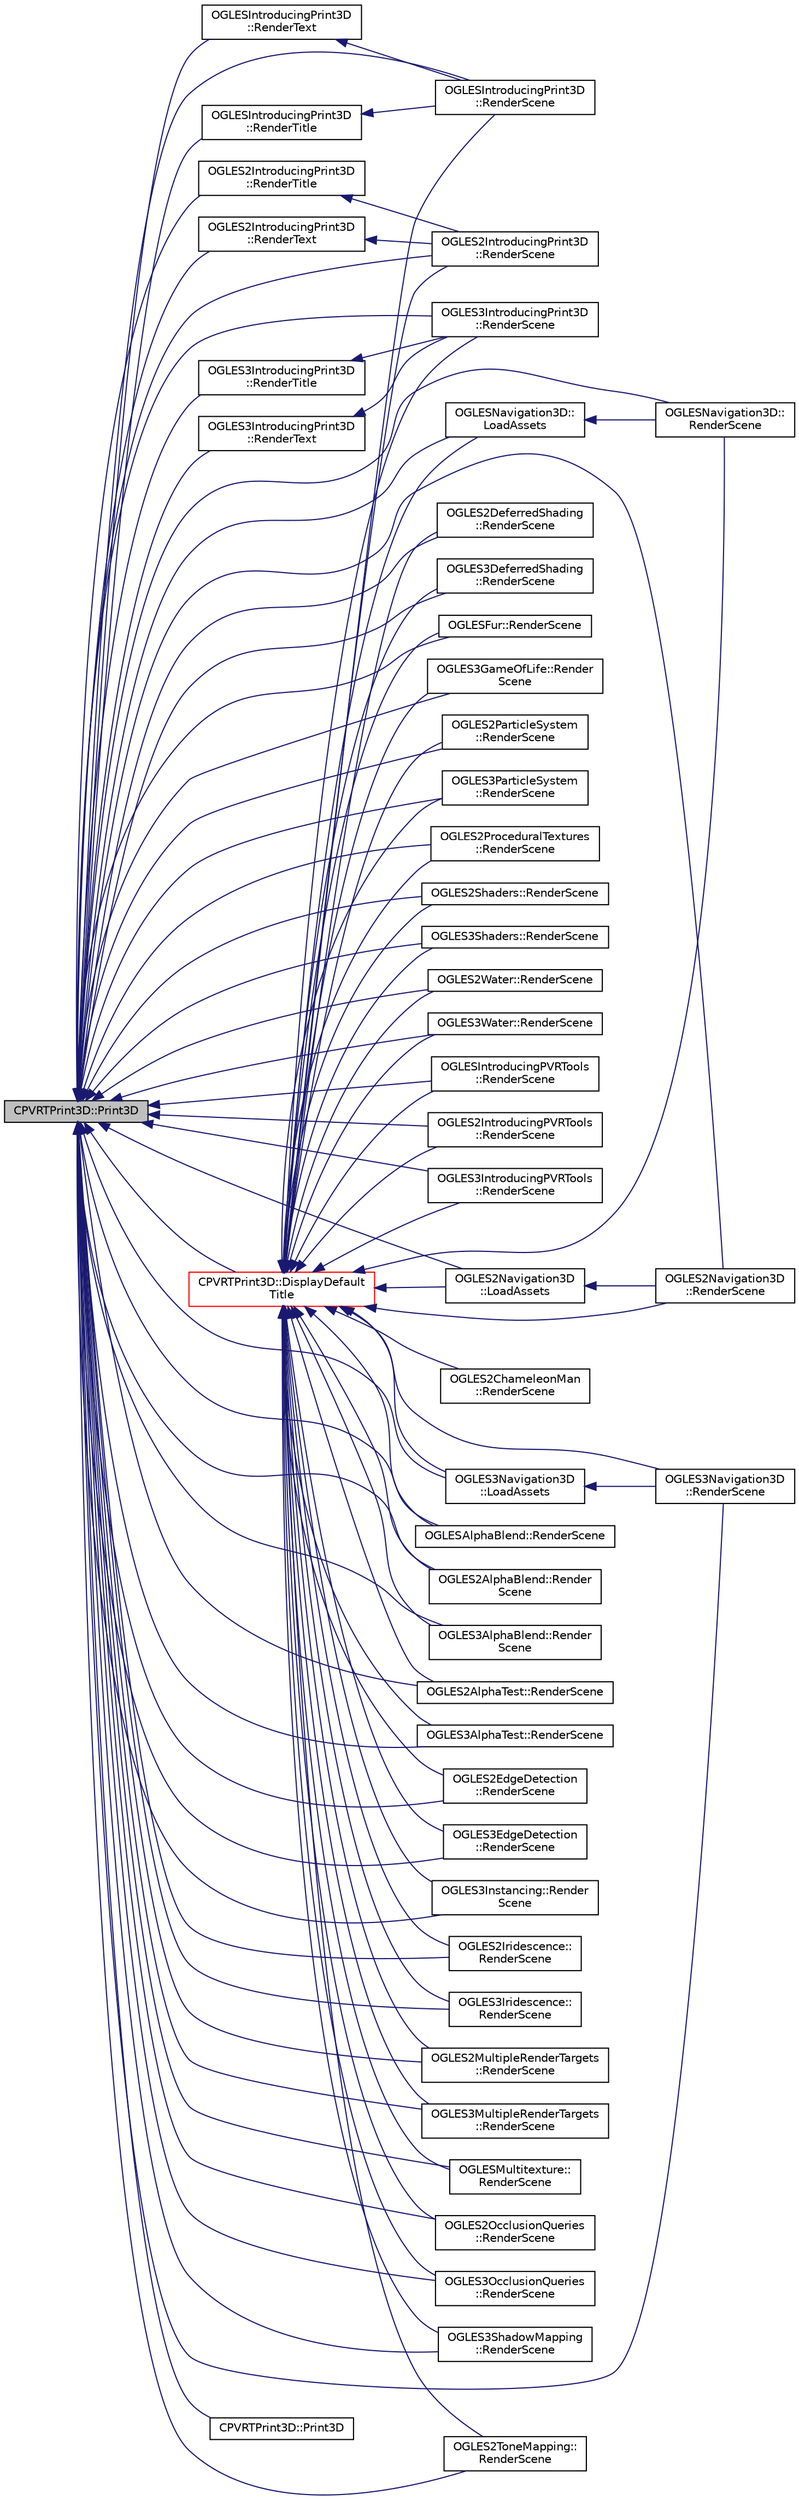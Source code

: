 digraph "CPVRTPrint3D::Print3D"
{
  edge [fontname="Helvetica",fontsize="10",labelfontname="Helvetica",labelfontsize="10"];
  node [fontname="Helvetica",fontsize="10",shape=record];
  rankdir="LR";
  Node1 [label="CPVRTPrint3D::Print3D",height=0.2,width=0.4,color="black", fillcolor="grey75", style="filled", fontcolor="black"];
  Node1 -> Node2 [dir="back",color="midnightblue",fontsize="10",style="solid"];
  Node2 [label="OGLES2DeferredShading\l::RenderScene",height=0.2,width=0.4,color="black", fillcolor="white", style="filled",URL="$class_o_g_l_e_s2_deferred_shading.html#aa5fb331badd65785c52334fadbbdf3b8"];
  Node1 -> Node3 [dir="back",color="midnightblue",fontsize="10",style="solid"];
  Node3 [label="OGLES3DeferredShading\l::RenderScene",height=0.2,width=0.4,color="black", fillcolor="white", style="filled",URL="$class_o_g_l_e_s3_deferred_shading.html#a65b2f29d4627953888de63c1052852f5"];
  Node1 -> Node4 [dir="back",color="midnightblue",fontsize="10",style="solid"];
  Node4 [label="OGLESFur::RenderScene",height=0.2,width=0.4,color="black", fillcolor="white", style="filled",URL="$class_o_g_l_e_s_fur.html#a48afd2a178887b797e9fc6a5948286d9"];
  Node1 -> Node5 [dir="back",color="midnightblue",fontsize="10",style="solid"];
  Node5 [label="OGLES3GameOfLife::Render\lScene",height=0.2,width=0.4,color="black", fillcolor="white", style="filled",URL="$class_o_g_l_e_s3_game_of_life.html#ab85eed0bf61f4f697382b5d9175ded6c"];
  Node1 -> Node6 [dir="back",color="midnightblue",fontsize="10",style="solid"];
  Node6 [label="OGLESNavigation3D::\lLoadAssets",height=0.2,width=0.4,color="black", fillcolor="white", style="filled",URL="$class_o_g_l_e_s_navigation3_d.html#a074cf37f2ce799f5110126e43b7f81ea"];
  Node6 -> Node7 [dir="back",color="midnightblue",fontsize="10",style="solid"];
  Node7 [label="OGLESNavigation3D::\lRenderScene",height=0.2,width=0.4,color="black", fillcolor="white", style="filled",URL="$class_o_g_l_e_s_navigation3_d.html#a11efe99292758062efe901fb67d54f02"];
  Node1 -> Node7 [dir="back",color="midnightblue",fontsize="10",style="solid"];
  Node1 -> Node8 [dir="back",color="midnightblue",fontsize="10",style="solid"];
  Node8 [label="OGLES2Navigation3D\l::LoadAssets",height=0.2,width=0.4,color="black", fillcolor="white", style="filled",URL="$class_o_g_l_e_s2_navigation3_d.html#a44021b8be24e6c6a2e1b5a1a8394fe8e"];
  Node8 -> Node9 [dir="back",color="midnightblue",fontsize="10",style="solid"];
  Node9 [label="OGLES2Navigation3D\l::RenderScene",height=0.2,width=0.4,color="black", fillcolor="white", style="filled",URL="$class_o_g_l_e_s2_navigation3_d.html#ac5ad07593faf0e16244b602626d2be3c"];
  Node1 -> Node9 [dir="back",color="midnightblue",fontsize="10",style="solid"];
  Node1 -> Node10 [dir="back",color="midnightblue",fontsize="10",style="solid"];
  Node10 [label="OGLES3Navigation3D\l::LoadAssets",height=0.2,width=0.4,color="black", fillcolor="white", style="filled",URL="$class_o_g_l_e_s3_navigation3_d.html#a74e35de3032850cd4ef7a42786ce75fb"];
  Node10 -> Node11 [dir="back",color="midnightblue",fontsize="10",style="solid"];
  Node11 [label="OGLES3Navigation3D\l::RenderScene",height=0.2,width=0.4,color="black", fillcolor="white", style="filled",URL="$class_o_g_l_e_s3_navigation3_d.html#ad5664c9d3cb07fe1ef321a9ebd4777d9"];
  Node1 -> Node11 [dir="back",color="midnightblue",fontsize="10",style="solid"];
  Node1 -> Node12 [dir="back",color="midnightblue",fontsize="10",style="solid"];
  Node12 [label="OGLES2ParticleSystem\l::RenderScene",height=0.2,width=0.4,color="black", fillcolor="white", style="filled",URL="$class_o_g_l_e_s2_particle_system.html#a39b3c65321ed741ee0f6ec1811bdd707"];
  Node1 -> Node13 [dir="back",color="midnightblue",fontsize="10",style="solid"];
  Node13 [label="OGLES3ParticleSystem\l::RenderScene",height=0.2,width=0.4,color="black", fillcolor="white", style="filled",URL="$class_o_g_l_e_s3_particle_system.html#a4d0c7f4a55fa75fd6348c6ceea906751"];
  Node1 -> Node14 [dir="back",color="midnightblue",fontsize="10",style="solid"];
  Node14 [label="OGLES2ProceduralTextures\l::RenderScene",height=0.2,width=0.4,color="black", fillcolor="white", style="filled",URL="$class_o_g_l_e_s2_procedural_textures.html#a2b52f9799929158aa92c72d7d99984d4"];
  Node1 -> Node15 [dir="back",color="midnightblue",fontsize="10",style="solid"];
  Node15 [label="OGLES2Shaders::RenderScene",height=0.2,width=0.4,color="black", fillcolor="white", style="filled",URL="$class_o_g_l_e_s2_shaders.html#a7c7cd5b91ea56316917f83c04cd88eb5"];
  Node1 -> Node16 [dir="back",color="midnightblue",fontsize="10",style="solid"];
  Node16 [label="OGLES3Shaders::RenderScene",height=0.2,width=0.4,color="black", fillcolor="white", style="filled",URL="$class_o_g_l_e_s3_shaders.html#aaf7cbc1b86525690d332eff52b10d2d3"];
  Node1 -> Node17 [dir="back",color="midnightblue",fontsize="10",style="solid"];
  Node17 [label="OGLES2Water::RenderScene",height=0.2,width=0.4,color="black", fillcolor="white", style="filled",URL="$class_o_g_l_e_s2_water.html#a43aedbce04a12af28c9dce20c4acfe40"];
  Node1 -> Node18 [dir="back",color="midnightblue",fontsize="10",style="solid"];
  Node18 [label="OGLES3Water::RenderScene",height=0.2,width=0.4,color="black", fillcolor="white", style="filled",URL="$class_o_g_l_e_s3_water.html#aeab9e7a6214b0b72691879ad5d5584ad"];
  Node1 -> Node19 [dir="back",color="midnightblue",fontsize="10",style="solid"];
  Node19 [label="OGLESIntroducingPVRTools\l::RenderScene",height=0.2,width=0.4,color="black", fillcolor="white", style="filled",URL="$class_o_g_l_e_s_introducing_p_v_r_tools.html#a93616f1d655b6b7be929ce3481fe3fd6"];
  Node1 -> Node20 [dir="back",color="midnightblue",fontsize="10",style="solid"];
  Node20 [label="OGLES2IntroducingPVRTools\l::RenderScene",height=0.2,width=0.4,color="black", fillcolor="white", style="filled",URL="$class_o_g_l_e_s2_introducing_p_v_r_tools.html#a334f7be8a795dfbe7cfcd022e75f9d7a"];
  Node1 -> Node21 [dir="back",color="midnightblue",fontsize="10",style="solid"];
  Node21 [label="OGLES3IntroducingPVRTools\l::RenderScene",height=0.2,width=0.4,color="black", fillcolor="white", style="filled",URL="$class_o_g_l_e_s3_introducing_p_v_r_tools.html#acfb78eeb09d88dd59f1368e0280d090e"];
  Node1 -> Node22 [dir="back",color="midnightblue",fontsize="10",style="solid"];
  Node22 [label="OGLESIntroducingPrint3D\l::RenderScene",height=0.2,width=0.4,color="black", fillcolor="white", style="filled",URL="$class_o_g_l_e_s_introducing_print3_d.html#a4b9d708b27fbb073f8b96d9ee1ed5a02"];
  Node1 -> Node23 [dir="back",color="midnightblue",fontsize="10",style="solid"];
  Node23 [label="OGLESIntroducingPrint3D\l::RenderTitle",height=0.2,width=0.4,color="black", fillcolor="white", style="filled",URL="$class_o_g_l_e_s_introducing_print3_d.html#aa906f31a55ab5482703011bee554d843"];
  Node23 -> Node22 [dir="back",color="midnightblue",fontsize="10",style="solid"];
  Node1 -> Node24 [dir="back",color="midnightblue",fontsize="10",style="solid"];
  Node24 [label="OGLESIntroducingPrint3D\l::RenderText",height=0.2,width=0.4,color="black", fillcolor="white", style="filled",URL="$class_o_g_l_e_s_introducing_print3_d.html#aa0d93174d333a69a43df67113db998e9"];
  Node24 -> Node22 [dir="back",color="midnightblue",fontsize="10",style="solid"];
  Node1 -> Node25 [dir="back",color="midnightblue",fontsize="10",style="solid"];
  Node25 [label="OGLES2IntroducingPrint3D\l::RenderScene",height=0.2,width=0.4,color="black", fillcolor="white", style="filled",URL="$class_o_g_l_e_s2_introducing_print3_d.html#ad5d79717c1e16789c24d0ac5d19e1649"];
  Node1 -> Node26 [dir="back",color="midnightblue",fontsize="10",style="solid"];
  Node26 [label="OGLES2IntroducingPrint3D\l::RenderTitle",height=0.2,width=0.4,color="black", fillcolor="white", style="filled",URL="$class_o_g_l_e_s2_introducing_print3_d.html#ace817b33b9733946d8294c7974ccbfe0"];
  Node26 -> Node25 [dir="back",color="midnightblue",fontsize="10",style="solid"];
  Node1 -> Node27 [dir="back",color="midnightblue",fontsize="10",style="solid"];
  Node27 [label="OGLES2IntroducingPrint3D\l::RenderText",height=0.2,width=0.4,color="black", fillcolor="white", style="filled",URL="$class_o_g_l_e_s2_introducing_print3_d.html#ae5ea6091a3022f952eab3070d868c2c4"];
  Node27 -> Node25 [dir="back",color="midnightblue",fontsize="10",style="solid"];
  Node1 -> Node28 [dir="back",color="midnightblue",fontsize="10",style="solid"];
  Node28 [label="OGLES3IntroducingPrint3D\l::RenderScene",height=0.2,width=0.4,color="black", fillcolor="white", style="filled",URL="$class_o_g_l_e_s3_introducing_print3_d.html#af15a145b22637aa212ebe5ff1f5817d8"];
  Node1 -> Node29 [dir="back",color="midnightblue",fontsize="10",style="solid"];
  Node29 [label="OGLES3IntroducingPrint3D\l::RenderTitle",height=0.2,width=0.4,color="black", fillcolor="white", style="filled",URL="$class_o_g_l_e_s3_introducing_print3_d.html#a0e04f8d21d0f35b4e36b2f096a87d3fa"];
  Node29 -> Node28 [dir="back",color="midnightblue",fontsize="10",style="solid"];
  Node1 -> Node30 [dir="back",color="midnightblue",fontsize="10",style="solid"];
  Node30 [label="OGLES3IntroducingPrint3D\l::RenderText",height=0.2,width=0.4,color="black", fillcolor="white", style="filled",URL="$class_o_g_l_e_s3_introducing_print3_d.html#aaa06f89184fab1d820971dba0ee45076"];
  Node30 -> Node28 [dir="back",color="midnightblue",fontsize="10",style="solid"];
  Node1 -> Node31 [dir="back",color="midnightblue",fontsize="10",style="solid"];
  Node31 [label="OGLESAlphaBlend::RenderScene",height=0.2,width=0.4,color="black", fillcolor="white", style="filled",URL="$class_o_g_l_e_s_alpha_blend.html#af49cd027f2db1049a6de8406dc2808af"];
  Node1 -> Node32 [dir="back",color="midnightblue",fontsize="10",style="solid"];
  Node32 [label="OGLES2AlphaBlend::Render\lScene",height=0.2,width=0.4,color="black", fillcolor="white", style="filled",URL="$class_o_g_l_e_s2_alpha_blend.html#a8556ad801c1204bc2c407591773b5b41"];
  Node1 -> Node33 [dir="back",color="midnightblue",fontsize="10",style="solid"];
  Node33 [label="OGLES3AlphaBlend::Render\lScene",height=0.2,width=0.4,color="black", fillcolor="white", style="filled",URL="$class_o_g_l_e_s3_alpha_blend.html#a3c3eab828555aaabf30dc1c9a7419f8d"];
  Node1 -> Node34 [dir="back",color="midnightblue",fontsize="10",style="solid"];
  Node34 [label="OGLES2AlphaTest::RenderScene",height=0.2,width=0.4,color="black", fillcolor="white", style="filled",URL="$class_o_g_l_e_s2_alpha_test.html#a18b0d1e0071d8b532ad3a65fd57ddaac"];
  Node1 -> Node35 [dir="back",color="midnightblue",fontsize="10",style="solid"];
  Node35 [label="OGLES3AlphaTest::RenderScene",height=0.2,width=0.4,color="black", fillcolor="white", style="filled",URL="$class_o_g_l_e_s3_alpha_test.html#a784344afbdbe39658ee14949b4db497a"];
  Node1 -> Node36 [dir="back",color="midnightblue",fontsize="10",style="solid"];
  Node36 [label="OGLES2EdgeDetection\l::RenderScene",height=0.2,width=0.4,color="black", fillcolor="white", style="filled",URL="$class_o_g_l_e_s2_edge_detection.html#a2df3b1d47eef2ec8e949f357c6f00edc"];
  Node1 -> Node37 [dir="back",color="midnightblue",fontsize="10",style="solid"];
  Node37 [label="OGLES3EdgeDetection\l::RenderScene",height=0.2,width=0.4,color="black", fillcolor="white", style="filled",URL="$class_o_g_l_e_s3_edge_detection.html#aa0e6da68d3873ff11492fcc2db090230"];
  Node1 -> Node38 [dir="back",color="midnightblue",fontsize="10",style="solid"];
  Node38 [label="OGLES3Instancing::Render\lScene",height=0.2,width=0.4,color="black", fillcolor="white", style="filled",URL="$class_o_g_l_e_s3_instancing.html#aac87b19c8dcf9d0cd530eef9496c8a41"];
  Node1 -> Node39 [dir="back",color="midnightblue",fontsize="10",style="solid"];
  Node39 [label="OGLES2Iridescence::\lRenderScene",height=0.2,width=0.4,color="black", fillcolor="white", style="filled",URL="$class_o_g_l_e_s2_iridescence.html#ac4a1b02eb1bea8c639682ab596f5480c"];
  Node1 -> Node40 [dir="back",color="midnightblue",fontsize="10",style="solid"];
  Node40 [label="OGLES3Iridescence::\lRenderScene",height=0.2,width=0.4,color="black", fillcolor="white", style="filled",URL="$class_o_g_l_e_s3_iridescence.html#a2980cce0454c2aa853d5a48308737f6c"];
  Node1 -> Node41 [dir="back",color="midnightblue",fontsize="10",style="solid"];
  Node41 [label="OGLES2MultipleRenderTargets\l::RenderScene",height=0.2,width=0.4,color="black", fillcolor="white", style="filled",URL="$class_o_g_l_e_s2_multiple_render_targets.html#a63726e5b36a4e95b554e0d3c985a34fe"];
  Node1 -> Node42 [dir="back",color="midnightblue",fontsize="10",style="solid"];
  Node42 [label="OGLES3MultipleRenderTargets\l::RenderScene",height=0.2,width=0.4,color="black", fillcolor="white", style="filled",URL="$class_o_g_l_e_s3_multiple_render_targets.html#aa0311b9df0df6a3d88f60b70103c4ee5"];
  Node1 -> Node43 [dir="back",color="midnightblue",fontsize="10",style="solid"];
  Node43 [label="OGLESMultitexture::\lRenderScene",height=0.2,width=0.4,color="black", fillcolor="white", style="filled",URL="$class_o_g_l_e_s_multitexture.html#a471370701542ba2ed7538080ed21fb25"];
  Node1 -> Node44 [dir="back",color="midnightblue",fontsize="10",style="solid"];
  Node44 [label="OGLES2OcclusionQueries\l::RenderScene",height=0.2,width=0.4,color="black", fillcolor="white", style="filled",URL="$class_o_g_l_e_s2_occlusion_queries.html#abf4f321ccdc3cac3e81ee2124d2e1999"];
  Node1 -> Node45 [dir="back",color="midnightblue",fontsize="10",style="solid"];
  Node45 [label="OGLES3OcclusionQueries\l::RenderScene",height=0.2,width=0.4,color="black", fillcolor="white", style="filled",URL="$class_o_g_l_e_s3_occlusion_queries.html#a16db67461f05eaa19f819e24132f74ee"];
  Node1 -> Node46 [dir="back",color="midnightblue",fontsize="10",style="solid"];
  Node46 [label="OGLES3ShadowMapping\l::RenderScene",height=0.2,width=0.4,color="black", fillcolor="white", style="filled",URL="$class_o_g_l_e_s3_shadow_mapping.html#a0cca6c2a4d469cbfd52598f79a0f5992"];
  Node1 -> Node47 [dir="back",color="midnightblue",fontsize="10",style="solid"];
  Node47 [label="OGLES2ToneMapping::\lRenderScene",height=0.2,width=0.4,color="black", fillcolor="white", style="filled",URL="$class_o_g_l_e_s2_tone_mapping.html#ab1bf60cd06760b9f269b472ffded0abd"];
  Node1 -> Node48 [dir="back",color="midnightblue",fontsize="10",style="solid"];
  Node48 [label="CPVRTPrint3D::Print3D",height=0.2,width=0.4,color="black", fillcolor="white", style="filled",URL="$class_c_p_v_r_t_print3_d.html#a00f8bd769478fa34fc5f0e7113066759",tooltip="Display wide-char 3D text on screen. CPVRTPrint3D::SetTextures(...) must have been called beforehand..."];
  Node1 -> Node49 [dir="back",color="midnightblue",fontsize="10",style="solid"];
  Node49 [label="CPVRTPrint3D::DisplayDefault\lTitle",height=0.2,width=0.4,color="red", fillcolor="white", style="filled",URL="$class_c_p_v_r_t_print3_d.html#a2bccb1ef64d69a433696094987799d79",tooltip="Creates a default title with predefined position and colours. It displays as well company logos when ..."];
  Node49 -> Node50 [dir="back",color="midnightblue",fontsize="10",style="solid"];
  Node50 [label="OGLES2ChameleonMan\l::RenderScene",height=0.2,width=0.4,color="black", fillcolor="white", style="filled",URL="$class_o_g_l_e_s2_chameleon_man.html#a4e2c16c18f3f2292ac404284ba3defb8"];
  Node49 -> Node2 [dir="back",color="midnightblue",fontsize="10",style="solid"];
  Node49 -> Node3 [dir="back",color="midnightblue",fontsize="10",style="solid"];
  Node49 -> Node4 [dir="back",color="midnightblue",fontsize="10",style="solid"];
  Node49 -> Node5 [dir="back",color="midnightblue",fontsize="10",style="solid"];
  Node49 -> Node6 [dir="back",color="midnightblue",fontsize="10",style="solid"];
  Node49 -> Node7 [dir="back",color="midnightblue",fontsize="10",style="solid"];
  Node49 -> Node8 [dir="back",color="midnightblue",fontsize="10",style="solid"];
  Node49 -> Node9 [dir="back",color="midnightblue",fontsize="10",style="solid"];
  Node49 -> Node10 [dir="back",color="midnightblue",fontsize="10",style="solid"];
  Node49 -> Node11 [dir="back",color="midnightblue",fontsize="10",style="solid"];
  Node49 -> Node12 [dir="back",color="midnightblue",fontsize="10",style="solid"];
  Node49 -> Node13 [dir="back",color="midnightblue",fontsize="10",style="solid"];
  Node49 -> Node14 [dir="back",color="midnightblue",fontsize="10",style="solid"];
  Node49 -> Node15 [dir="back",color="midnightblue",fontsize="10",style="solid"];
  Node49 -> Node16 [dir="back",color="midnightblue",fontsize="10",style="solid"];
  Node49 -> Node17 [dir="back",color="midnightblue",fontsize="10",style="solid"];
  Node49 -> Node18 [dir="back",color="midnightblue",fontsize="10",style="solid"];
  Node49 -> Node19 [dir="back",color="midnightblue",fontsize="10",style="solid"];
  Node49 -> Node20 [dir="back",color="midnightblue",fontsize="10",style="solid"];
  Node49 -> Node21 [dir="back",color="midnightblue",fontsize="10",style="solid"];
  Node49 -> Node22 [dir="back",color="midnightblue",fontsize="10",style="solid"];
  Node49 -> Node25 [dir="back",color="midnightblue",fontsize="10",style="solid"];
  Node49 -> Node28 [dir="back",color="midnightblue",fontsize="10",style="solid"];
  Node49 -> Node31 [dir="back",color="midnightblue",fontsize="10",style="solid"];
  Node49 -> Node32 [dir="back",color="midnightblue",fontsize="10",style="solid"];
  Node49 -> Node33 [dir="back",color="midnightblue",fontsize="10",style="solid"];
  Node49 -> Node34 [dir="back",color="midnightblue",fontsize="10",style="solid"];
  Node49 -> Node35 [dir="back",color="midnightblue",fontsize="10",style="solid"];
  Node49 -> Node36 [dir="back",color="midnightblue",fontsize="10",style="solid"];
  Node49 -> Node37 [dir="back",color="midnightblue",fontsize="10",style="solid"];
  Node49 -> Node38 [dir="back",color="midnightblue",fontsize="10",style="solid"];
  Node49 -> Node39 [dir="back",color="midnightblue",fontsize="10",style="solid"];
  Node49 -> Node40 [dir="back",color="midnightblue",fontsize="10",style="solid"];
  Node49 -> Node41 [dir="back",color="midnightblue",fontsize="10",style="solid"];
  Node49 -> Node42 [dir="back",color="midnightblue",fontsize="10",style="solid"];
  Node49 -> Node43 [dir="back",color="midnightblue",fontsize="10",style="solid"];
  Node49 -> Node44 [dir="back",color="midnightblue",fontsize="10",style="solid"];
  Node49 -> Node45 [dir="back",color="midnightblue",fontsize="10",style="solid"];
  Node49 -> Node46 [dir="back",color="midnightblue",fontsize="10",style="solid"];
  Node49 -> Node47 [dir="back",color="midnightblue",fontsize="10",style="solid"];
}
